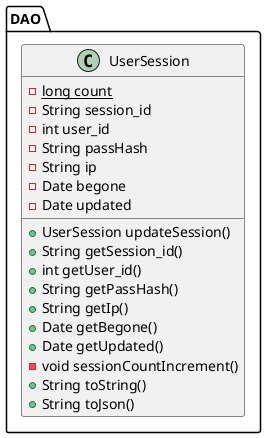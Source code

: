@startuml
class DAO.UserSession {
- {static} long count
- String session_id
- int user_id
- String passHash
- String ip
- Date begone
- Date updated
+ UserSession updateSession()
+ String getSession_id()
+ int getUser_id()
+ String getPassHash()
+ String getIp()
+ Date getBegone()
+ Date getUpdated()
- void sessionCountIncrement()
+ String toString()
+ String toJson()
}
@enduml